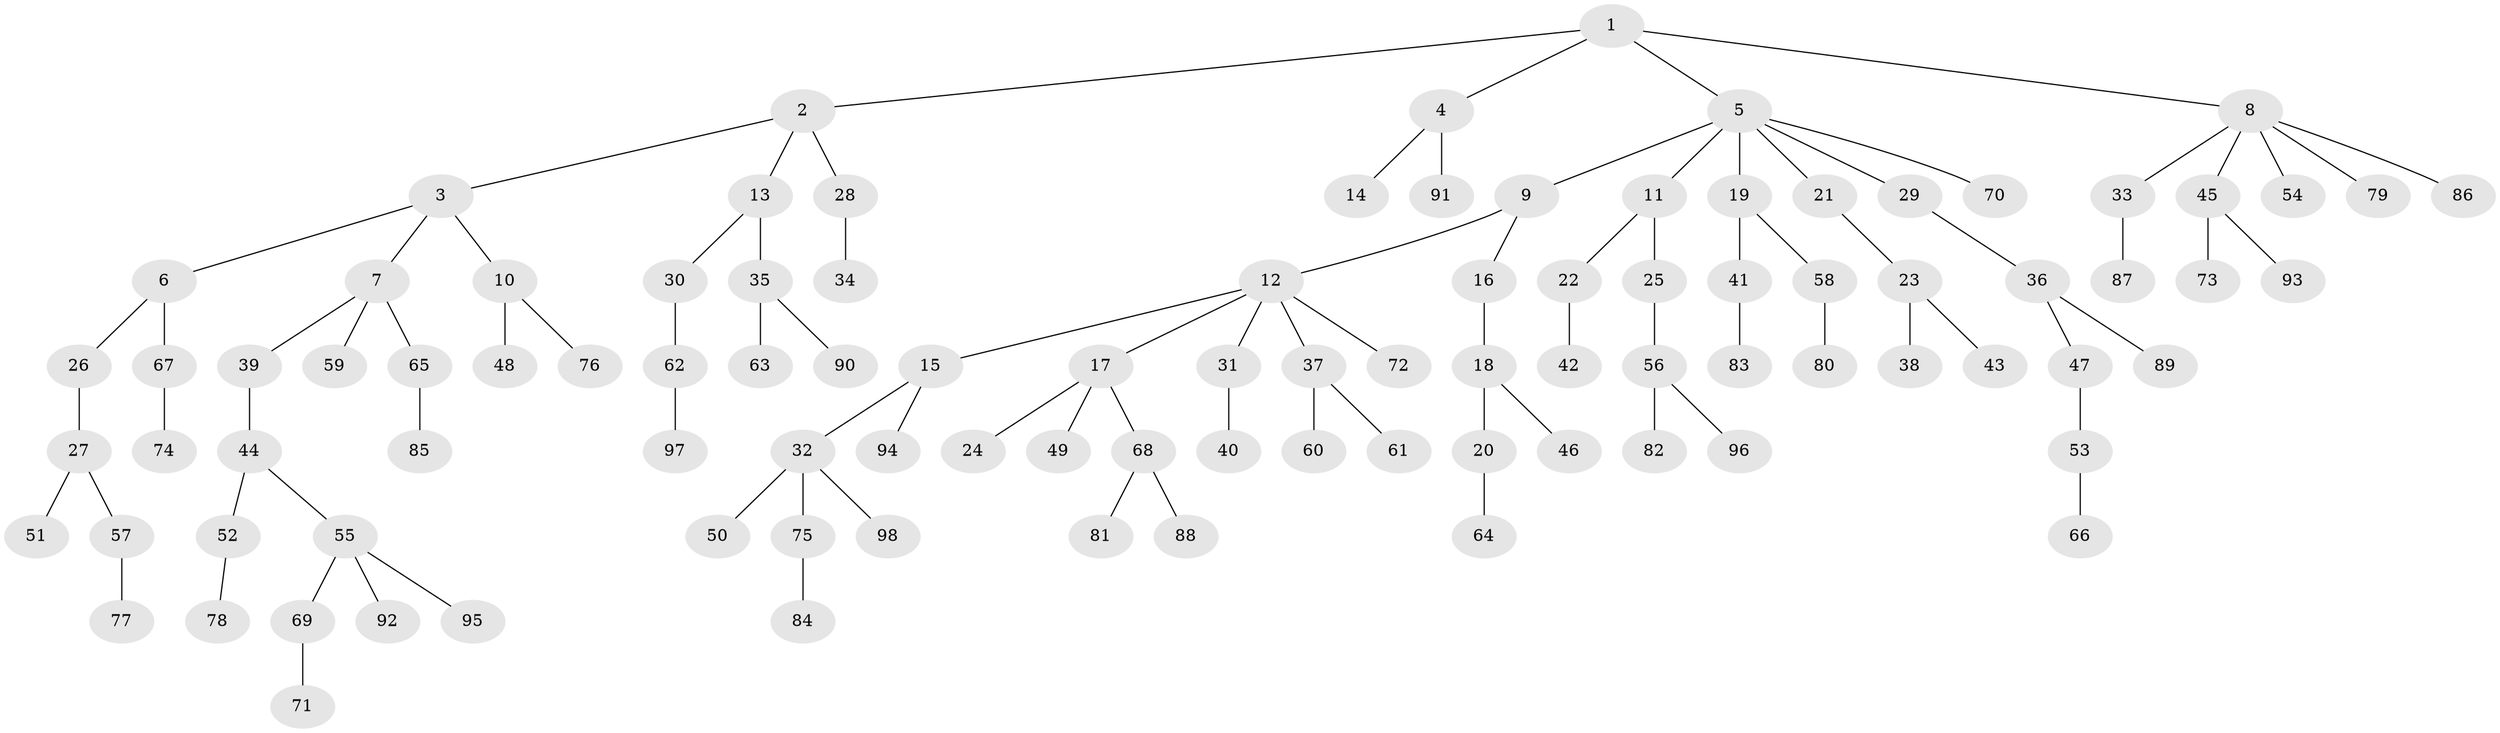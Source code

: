 // Generated by graph-tools (version 1.1) at 2025/36/03/09/25 02:36:36]
// undirected, 98 vertices, 97 edges
graph export_dot {
graph [start="1"]
  node [color=gray90,style=filled];
  1;
  2;
  3;
  4;
  5;
  6;
  7;
  8;
  9;
  10;
  11;
  12;
  13;
  14;
  15;
  16;
  17;
  18;
  19;
  20;
  21;
  22;
  23;
  24;
  25;
  26;
  27;
  28;
  29;
  30;
  31;
  32;
  33;
  34;
  35;
  36;
  37;
  38;
  39;
  40;
  41;
  42;
  43;
  44;
  45;
  46;
  47;
  48;
  49;
  50;
  51;
  52;
  53;
  54;
  55;
  56;
  57;
  58;
  59;
  60;
  61;
  62;
  63;
  64;
  65;
  66;
  67;
  68;
  69;
  70;
  71;
  72;
  73;
  74;
  75;
  76;
  77;
  78;
  79;
  80;
  81;
  82;
  83;
  84;
  85;
  86;
  87;
  88;
  89;
  90;
  91;
  92;
  93;
  94;
  95;
  96;
  97;
  98;
  1 -- 2;
  1 -- 4;
  1 -- 5;
  1 -- 8;
  2 -- 3;
  2 -- 13;
  2 -- 28;
  3 -- 6;
  3 -- 7;
  3 -- 10;
  4 -- 14;
  4 -- 91;
  5 -- 9;
  5 -- 11;
  5 -- 19;
  5 -- 21;
  5 -- 29;
  5 -- 70;
  6 -- 26;
  6 -- 67;
  7 -- 39;
  7 -- 59;
  7 -- 65;
  8 -- 33;
  8 -- 45;
  8 -- 54;
  8 -- 79;
  8 -- 86;
  9 -- 12;
  9 -- 16;
  10 -- 48;
  10 -- 76;
  11 -- 22;
  11 -- 25;
  12 -- 15;
  12 -- 17;
  12 -- 31;
  12 -- 37;
  12 -- 72;
  13 -- 30;
  13 -- 35;
  15 -- 32;
  15 -- 94;
  16 -- 18;
  17 -- 24;
  17 -- 49;
  17 -- 68;
  18 -- 20;
  18 -- 46;
  19 -- 41;
  19 -- 58;
  20 -- 64;
  21 -- 23;
  22 -- 42;
  23 -- 38;
  23 -- 43;
  25 -- 56;
  26 -- 27;
  27 -- 51;
  27 -- 57;
  28 -- 34;
  29 -- 36;
  30 -- 62;
  31 -- 40;
  32 -- 50;
  32 -- 75;
  32 -- 98;
  33 -- 87;
  35 -- 63;
  35 -- 90;
  36 -- 47;
  36 -- 89;
  37 -- 60;
  37 -- 61;
  39 -- 44;
  41 -- 83;
  44 -- 52;
  44 -- 55;
  45 -- 73;
  45 -- 93;
  47 -- 53;
  52 -- 78;
  53 -- 66;
  55 -- 69;
  55 -- 92;
  55 -- 95;
  56 -- 82;
  56 -- 96;
  57 -- 77;
  58 -- 80;
  62 -- 97;
  65 -- 85;
  67 -- 74;
  68 -- 81;
  68 -- 88;
  69 -- 71;
  75 -- 84;
}
